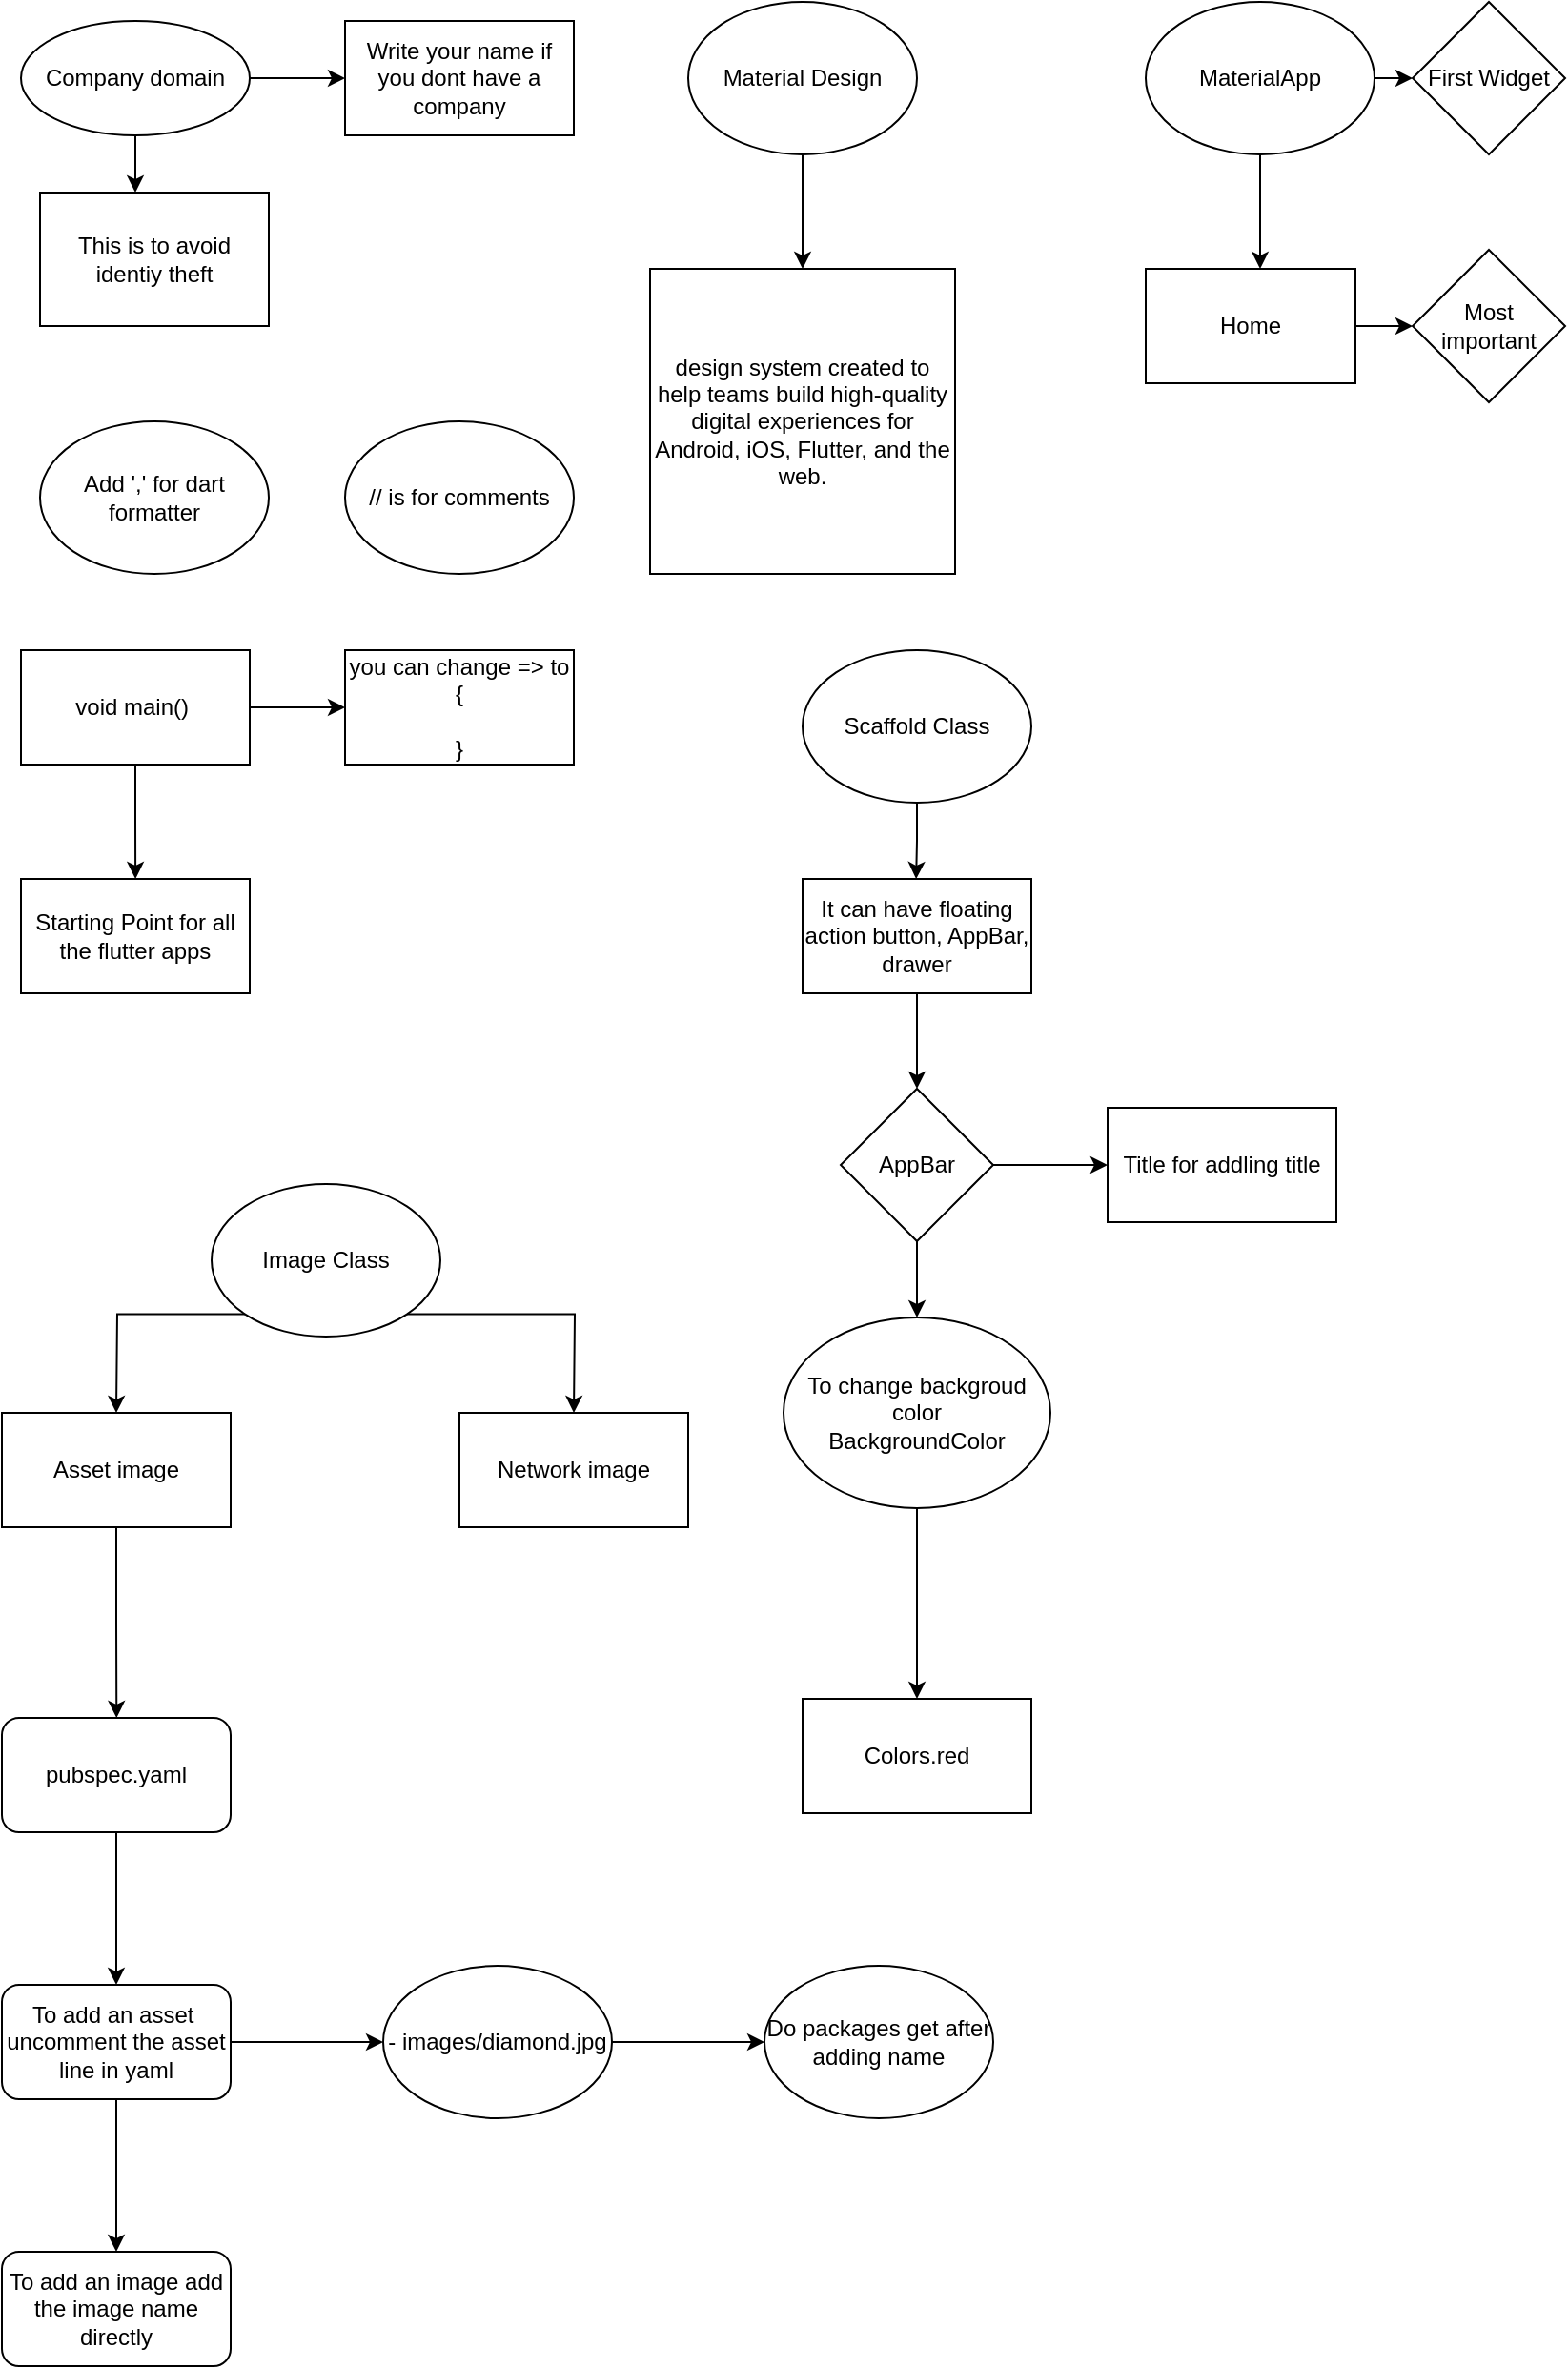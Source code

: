 <mxfile version="14.1.1" type="github">
  <diagram id="3MKQyLr7hOw10va2EOXg" name="Page-1">
    <mxGraphModel dx="727" dy="819" grid="1" gridSize="10" guides="1" tooltips="1" connect="1" arrows="1" fold="1" page="1" pageScale="1" pageWidth="850" pageHeight="1100" math="0" shadow="0">
      <root>
        <mxCell id="0" />
        <mxCell id="1" parent="0" />
        <mxCell id="bey7hjCSY9WOKvqfFOsq-2" style="edgeStyle=orthogonalEdgeStyle;rounded=0;orthogonalLoop=1;jettySize=auto;html=1;exitX=0.5;exitY=1;exitDx=0;exitDy=0;" edge="1" parent="1" source="bey7hjCSY9WOKvqfFOsq-1">
          <mxGeometry relative="1" as="geometry">
            <mxPoint x="90" y="120" as="targetPoint" />
          </mxGeometry>
        </mxCell>
        <mxCell id="bey7hjCSY9WOKvqfFOsq-4" style="edgeStyle=orthogonalEdgeStyle;rounded=0;orthogonalLoop=1;jettySize=auto;html=1;exitX=1;exitY=0.5;exitDx=0;exitDy=0;" edge="1" parent="1" source="bey7hjCSY9WOKvqfFOsq-1">
          <mxGeometry relative="1" as="geometry">
            <mxPoint x="200" y="60" as="targetPoint" />
          </mxGeometry>
        </mxCell>
        <mxCell id="bey7hjCSY9WOKvqfFOsq-1" value="Company domain" style="ellipse;whiteSpace=wrap;html=1;" vertex="1" parent="1">
          <mxGeometry x="30" y="30" width="120" height="60" as="geometry" />
        </mxCell>
        <mxCell id="bey7hjCSY9WOKvqfFOsq-3" value="This is to avoid identiy theft" style="whiteSpace=wrap;html=1;" vertex="1" parent="1">
          <mxGeometry x="40" y="120" width="120" height="70" as="geometry" />
        </mxCell>
        <mxCell id="bey7hjCSY9WOKvqfFOsq-5" value="Write your name if you dont have a company" style="whiteSpace=wrap;html=1;" vertex="1" parent="1">
          <mxGeometry x="200" y="30" width="120" height="60" as="geometry" />
        </mxCell>
        <mxCell id="bey7hjCSY9WOKvqfFOsq-7" style="edgeStyle=orthogonalEdgeStyle;rounded=0;orthogonalLoop=1;jettySize=auto;html=1;exitX=0.5;exitY=1;exitDx=0;exitDy=0;" edge="1" parent="1" source="bey7hjCSY9WOKvqfFOsq-6">
          <mxGeometry relative="1" as="geometry">
            <mxPoint x="440" y="160" as="targetPoint" />
          </mxGeometry>
        </mxCell>
        <mxCell id="bey7hjCSY9WOKvqfFOsq-6" value="Material Design" style="ellipse;whiteSpace=wrap;html=1;" vertex="1" parent="1">
          <mxGeometry x="380" y="20" width="120" height="80" as="geometry" />
        </mxCell>
        <mxCell id="bey7hjCSY9WOKvqfFOsq-9" value="design system created to help teams build high-quality digital experiences for Android, iOS, Flutter, and the web." style="whiteSpace=wrap;html=1;" vertex="1" parent="1">
          <mxGeometry x="360" y="160" width="160" height="160" as="geometry" />
        </mxCell>
        <mxCell id="bey7hjCSY9WOKvqfFOsq-11" style="edgeStyle=orthogonalEdgeStyle;rounded=0;orthogonalLoop=1;jettySize=auto;html=1;exitX=0.5;exitY=1;exitDx=0;exitDy=0;" edge="1" parent="1" source="bey7hjCSY9WOKvqfFOsq-10">
          <mxGeometry relative="1" as="geometry">
            <mxPoint x="680" y="160" as="targetPoint" />
          </mxGeometry>
        </mxCell>
        <mxCell id="bey7hjCSY9WOKvqfFOsq-16" style="edgeStyle=orthogonalEdgeStyle;rounded=0;orthogonalLoop=1;jettySize=auto;html=1;exitX=1;exitY=0.5;exitDx=0;exitDy=0;" edge="1" parent="1" source="bey7hjCSY9WOKvqfFOsq-10">
          <mxGeometry relative="1" as="geometry">
            <mxPoint x="760" y="60" as="targetPoint" />
          </mxGeometry>
        </mxCell>
        <mxCell id="bey7hjCSY9WOKvqfFOsq-10" value="MaterialApp" style="ellipse;whiteSpace=wrap;html=1;" vertex="1" parent="1">
          <mxGeometry x="620" y="20" width="120" height="80" as="geometry" />
        </mxCell>
        <mxCell id="bey7hjCSY9WOKvqfFOsq-13" style="edgeStyle=orthogonalEdgeStyle;rounded=0;orthogonalLoop=1;jettySize=auto;html=1;exitX=1;exitY=0.5;exitDx=0;exitDy=0;" edge="1" parent="1" source="bey7hjCSY9WOKvqfFOsq-12">
          <mxGeometry relative="1" as="geometry">
            <mxPoint x="760" y="190" as="targetPoint" />
          </mxGeometry>
        </mxCell>
        <mxCell id="bey7hjCSY9WOKvqfFOsq-12" value="Home" style="whiteSpace=wrap;html=1;" vertex="1" parent="1">
          <mxGeometry x="620" y="160" width="110" height="60" as="geometry" />
        </mxCell>
        <mxCell id="bey7hjCSY9WOKvqfFOsq-15" value="Most important" style="rhombus;whiteSpace=wrap;html=1;" vertex="1" parent="1">
          <mxGeometry x="760" y="150" width="80" height="80" as="geometry" />
        </mxCell>
        <mxCell id="bey7hjCSY9WOKvqfFOsq-17" value="First Widget" style="rhombus;whiteSpace=wrap;html=1;" vertex="1" parent="1">
          <mxGeometry x="760" y="20" width="80" height="80" as="geometry" />
        </mxCell>
        <mxCell id="bey7hjCSY9WOKvqfFOsq-18" value="Add &#39;,&#39; for dart formatter" style="ellipse;whiteSpace=wrap;html=1;" vertex="1" parent="1">
          <mxGeometry x="40" y="240" width="120" height="80" as="geometry" />
        </mxCell>
        <mxCell id="bey7hjCSY9WOKvqfFOsq-20" style="edgeStyle=orthogonalEdgeStyle;rounded=0;orthogonalLoop=1;jettySize=auto;html=1;exitX=0.5;exitY=1;exitDx=0;exitDy=0;" edge="1" parent="1" source="bey7hjCSY9WOKvqfFOsq-19">
          <mxGeometry relative="1" as="geometry">
            <mxPoint x="90.069" y="480.0" as="targetPoint" />
          </mxGeometry>
        </mxCell>
        <mxCell id="bey7hjCSY9WOKvqfFOsq-22" style="edgeStyle=orthogonalEdgeStyle;rounded=0;orthogonalLoop=1;jettySize=auto;html=1;exitX=1;exitY=0.5;exitDx=0;exitDy=0;" edge="1" parent="1" source="bey7hjCSY9WOKvqfFOsq-19">
          <mxGeometry relative="1" as="geometry">
            <mxPoint x="200" y="390.034" as="targetPoint" />
          </mxGeometry>
        </mxCell>
        <mxCell id="bey7hjCSY9WOKvqfFOsq-19" value="void main()&amp;nbsp;" style="whiteSpace=wrap;html=1;" vertex="1" parent="1">
          <mxGeometry x="30" y="360" width="120" height="60" as="geometry" />
        </mxCell>
        <mxCell id="bey7hjCSY9WOKvqfFOsq-21" value="Starting Point for all the flutter apps" style="whiteSpace=wrap;html=1;" vertex="1" parent="1">
          <mxGeometry x="30" y="480" width="120" height="60" as="geometry" />
        </mxCell>
        <mxCell id="bey7hjCSY9WOKvqfFOsq-23" value="you can change =&amp;gt; to { &lt;br&gt;&lt;br&gt;}" style="whiteSpace=wrap;html=1;" vertex="1" parent="1">
          <mxGeometry x="200" y="360" width="120" height="60" as="geometry" />
        </mxCell>
        <mxCell id="bey7hjCSY9WOKvqfFOsq-24" value="// is for comments" style="ellipse;whiteSpace=wrap;html=1;" vertex="1" parent="1">
          <mxGeometry x="200" y="240" width="120" height="80" as="geometry" />
        </mxCell>
        <mxCell id="bey7hjCSY9WOKvqfFOsq-26" style="edgeStyle=orthogonalEdgeStyle;rounded=0;orthogonalLoop=1;jettySize=auto;html=1;exitX=0.5;exitY=1;exitDx=0;exitDy=0;" edge="1" parent="1" source="bey7hjCSY9WOKvqfFOsq-25">
          <mxGeometry relative="1" as="geometry">
            <mxPoint x="499.571" y="480" as="targetPoint" />
          </mxGeometry>
        </mxCell>
        <mxCell id="bey7hjCSY9WOKvqfFOsq-25" value="Scaffold Class" style="ellipse;whiteSpace=wrap;html=1;" vertex="1" parent="1">
          <mxGeometry x="440" y="360" width="120" height="80" as="geometry" />
        </mxCell>
        <mxCell id="bey7hjCSY9WOKvqfFOsq-29" style="edgeStyle=orthogonalEdgeStyle;rounded=0;orthogonalLoop=1;jettySize=auto;html=1;exitX=0.5;exitY=1;exitDx=0;exitDy=0;entryX=0.5;entryY=0;entryDx=0;entryDy=0;" edge="1" parent="1" source="bey7hjCSY9WOKvqfFOsq-27" target="bey7hjCSY9WOKvqfFOsq-28">
          <mxGeometry relative="1" as="geometry" />
        </mxCell>
        <mxCell id="bey7hjCSY9WOKvqfFOsq-27" value="It can have floating action button, AppBar, drawer" style="whiteSpace=wrap;html=1;" vertex="1" parent="1">
          <mxGeometry x="440" y="480" width="120" height="60" as="geometry" />
        </mxCell>
        <mxCell id="bey7hjCSY9WOKvqfFOsq-39" value="" style="edgeStyle=none;rounded=0;orthogonalLoop=1;jettySize=auto;html=1;" edge="1" parent="1" source="bey7hjCSY9WOKvqfFOsq-28" target="bey7hjCSY9WOKvqfFOsq-37">
          <mxGeometry relative="1" as="geometry" />
        </mxCell>
        <mxCell id="bey7hjCSY9WOKvqfFOsq-43" value="" style="edgeStyle=none;rounded=0;orthogonalLoop=1;jettySize=auto;html=1;" edge="1" parent="1" source="bey7hjCSY9WOKvqfFOsq-28" target="bey7hjCSY9WOKvqfFOsq-42">
          <mxGeometry relative="1" as="geometry" />
        </mxCell>
        <mxCell id="bey7hjCSY9WOKvqfFOsq-28" value="AppBar" style="rhombus;whiteSpace=wrap;html=1;" vertex="1" parent="1">
          <mxGeometry x="460" y="590" width="80" height="80" as="geometry" />
        </mxCell>
        <mxCell id="bey7hjCSY9WOKvqfFOsq-41" value="" style="edgeStyle=none;rounded=0;orthogonalLoop=1;jettySize=auto;html=1;" edge="1" parent="1" source="bey7hjCSY9WOKvqfFOsq-37" target="bey7hjCSY9WOKvqfFOsq-40">
          <mxGeometry relative="1" as="geometry" />
        </mxCell>
        <mxCell id="bey7hjCSY9WOKvqfFOsq-37" value="To change backgroud color&lt;br&gt;BackgroundColor" style="ellipse;whiteSpace=wrap;html=1;" vertex="1" parent="1">
          <mxGeometry x="430" y="710" width="140" height="100" as="geometry" />
        </mxCell>
        <mxCell id="bey7hjCSY9WOKvqfFOsq-40" value="Colors.red" style="whiteSpace=wrap;html=1;" vertex="1" parent="1">
          <mxGeometry x="440" y="910" width="120" height="60" as="geometry" />
        </mxCell>
        <mxCell id="bey7hjCSY9WOKvqfFOsq-42" value="Title for addling title" style="whiteSpace=wrap;html=1;" vertex="1" parent="1">
          <mxGeometry x="600" y="600" width="120" height="60" as="geometry" />
        </mxCell>
        <mxCell id="bey7hjCSY9WOKvqfFOsq-48" style="edgeStyle=orthogonalEdgeStyle;rounded=0;orthogonalLoop=1;jettySize=auto;html=1;exitX=0;exitY=1;exitDx=0;exitDy=0;" edge="1" parent="1" source="bey7hjCSY9WOKvqfFOsq-44">
          <mxGeometry relative="1" as="geometry">
            <mxPoint x="80" y="760" as="targetPoint" />
          </mxGeometry>
        </mxCell>
        <mxCell id="bey7hjCSY9WOKvqfFOsq-52" style="edgeStyle=orthogonalEdgeStyle;rounded=0;orthogonalLoop=1;jettySize=auto;html=1;exitX=1;exitY=1;exitDx=0;exitDy=0;" edge="1" parent="1" source="bey7hjCSY9WOKvqfFOsq-44">
          <mxGeometry relative="1" as="geometry">
            <mxPoint x="320" y="760" as="targetPoint" />
          </mxGeometry>
        </mxCell>
        <mxCell id="bey7hjCSY9WOKvqfFOsq-44" value="Image Class" style="ellipse;whiteSpace=wrap;html=1;" vertex="1" parent="1">
          <mxGeometry x="130" y="640" width="120" height="80" as="geometry" />
        </mxCell>
        <mxCell id="bey7hjCSY9WOKvqfFOsq-55" style="edgeStyle=orthogonalEdgeStyle;rounded=0;orthogonalLoop=1;jettySize=auto;html=1;exitX=0.5;exitY=1;exitDx=0;exitDy=0;" edge="1" parent="1" source="bey7hjCSY9WOKvqfFOsq-51">
          <mxGeometry relative="1" as="geometry">
            <mxPoint x="80.143" y="920" as="targetPoint" />
          </mxGeometry>
        </mxCell>
        <mxCell id="bey7hjCSY9WOKvqfFOsq-51" value="Asset image" style="whiteSpace=wrap;html=1;" vertex="1" parent="1">
          <mxGeometry x="20" y="760" width="120" height="60" as="geometry" />
        </mxCell>
        <mxCell id="bey7hjCSY9WOKvqfFOsq-53" value="Network image" style="whiteSpace=wrap;html=1;" vertex="1" parent="1">
          <mxGeometry x="260" y="760" width="120" height="60" as="geometry" />
        </mxCell>
        <mxCell id="bey7hjCSY9WOKvqfFOsq-58" value="" style="edgeStyle=orthogonalEdgeStyle;rounded=0;orthogonalLoop=1;jettySize=auto;html=1;" edge="1" parent="1" source="bey7hjCSY9WOKvqfFOsq-56" target="bey7hjCSY9WOKvqfFOsq-57">
          <mxGeometry relative="1" as="geometry" />
        </mxCell>
        <mxCell id="bey7hjCSY9WOKvqfFOsq-56" value="pubspec.yaml" style="rounded=1;whiteSpace=wrap;html=1;" vertex="1" parent="1">
          <mxGeometry x="20" y="920" width="120" height="60" as="geometry" />
        </mxCell>
        <mxCell id="bey7hjCSY9WOKvqfFOsq-60" value="" style="edgeStyle=orthogonalEdgeStyle;rounded=0;orthogonalLoop=1;jettySize=auto;html=1;" edge="1" parent="1" source="bey7hjCSY9WOKvqfFOsq-57" target="bey7hjCSY9WOKvqfFOsq-59">
          <mxGeometry relative="1" as="geometry" />
        </mxCell>
        <mxCell id="bey7hjCSY9WOKvqfFOsq-62" value="" style="edgeStyle=orthogonalEdgeStyle;rounded=0;orthogonalLoop=1;jettySize=auto;html=1;" edge="1" parent="1" source="bey7hjCSY9WOKvqfFOsq-57" target="bey7hjCSY9WOKvqfFOsq-61">
          <mxGeometry relative="1" as="geometry" />
        </mxCell>
        <mxCell id="bey7hjCSY9WOKvqfFOsq-57" value="To add an asset&amp;nbsp;&lt;br&gt;uncomment the asset line in yaml" style="whiteSpace=wrap;html=1;rounded=1;" vertex="1" parent="1">
          <mxGeometry x="20" y="1060" width="120" height="60" as="geometry" />
        </mxCell>
        <mxCell id="bey7hjCSY9WOKvqfFOsq-64" value="" style="edgeStyle=orthogonalEdgeStyle;rounded=0;orthogonalLoop=1;jettySize=auto;html=1;" edge="1" parent="1" source="bey7hjCSY9WOKvqfFOsq-59" target="bey7hjCSY9WOKvqfFOsq-63">
          <mxGeometry relative="1" as="geometry" />
        </mxCell>
        <mxCell id="bey7hjCSY9WOKvqfFOsq-59" value="- images/diamond.jpg" style="ellipse;whiteSpace=wrap;html=1;rounded=1;" vertex="1" parent="1">
          <mxGeometry x="220" y="1050" width="120" height="80" as="geometry" />
        </mxCell>
        <mxCell id="bey7hjCSY9WOKvqfFOsq-61" value="To add an image add the image name directly" style="whiteSpace=wrap;html=1;rounded=1;" vertex="1" parent="1">
          <mxGeometry x="20" y="1200" width="120" height="60" as="geometry" />
        </mxCell>
        <mxCell id="bey7hjCSY9WOKvqfFOsq-63" value="Do packages get after adding name" style="ellipse;whiteSpace=wrap;html=1;rounded=1;" vertex="1" parent="1">
          <mxGeometry x="420" y="1050" width="120" height="80" as="geometry" />
        </mxCell>
      </root>
    </mxGraphModel>
  </diagram>
</mxfile>
